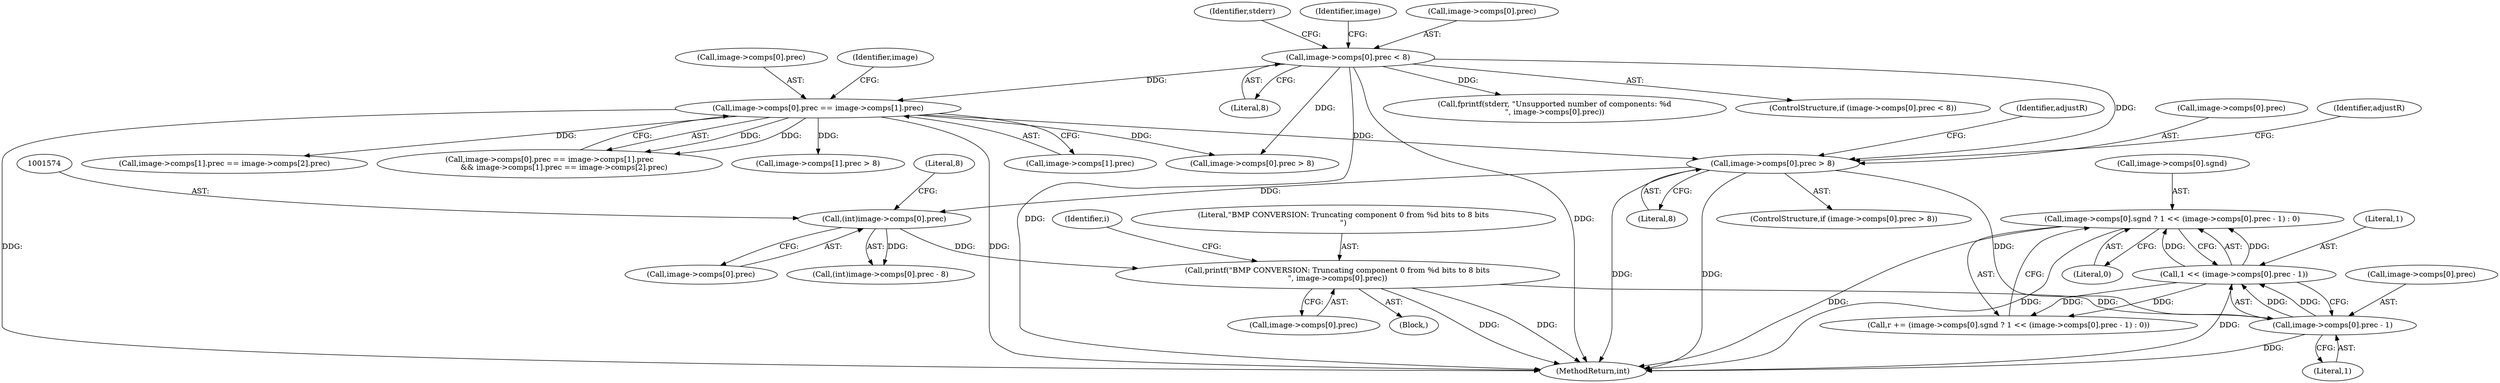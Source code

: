 digraph "0_openjpeg_15f081c89650dccee4aa4ae66f614c3fdb268767_3@array" {
"1001654" [label="(Call,image->comps[0].sgnd ? 1 << (image->comps[0].prec - 1) : 0)"];
"1001662" [label="(Call,1 << (image->comps[0].prec - 1))"];
"1001664" [label="(Call,image->comps[0].prec - 1)"];
"1001560" [label="(Call,image->comps[0].prec > 8)"];
"1000129" [label="(Call,image->comps[0].prec < 8)"];
"1000223" [label="(Call,image->comps[0].prec == image->comps[1].prec)"];
"1001583" [label="(Call,printf(\"BMP CONVERSION: Truncating component 0 from %d bits to 8 bits\n\", image->comps[0].prec))"];
"1001573" [label="(Call,(int)image->comps[0].prec)"];
"1001585" [label="(Call,image->comps[0].prec)"];
"1001584" [label="(Literal,\"BMP CONVERSION: Truncating component 0 from %d bits to 8 bits\n\")"];
"1001568" [label="(Literal,8)"];
"1001575" [label="(Call,image->comps[0].prec)"];
"1001582" [label="(Literal,8)"];
"1000137" [label="(Literal,8)"];
"1000744" [label="(Call,image->comps[1].prec > 8)"];
"1000224" [label="(Call,image->comps[0].prec)"];
"1001561" [label="(Call,image->comps[0].prec)"];
"1001654" [label="(Call,image->comps[0].sgnd ? 1 << (image->comps[0].prec - 1) : 0)"];
"1001571" [label="(Identifier,adjustR)"];
"1001743" [label="(MethodReturn,int)"];
"1001672" [label="(Literal,1)"];
"1001594" [label="(Identifier,adjustR)"];
"1000707" [label="(Call,image->comps[0].prec > 8)"];
"1001652" [label="(Call,r += (image->comps[0].sgnd ? 1 << (image->comps[0].prec - 1) : 0))"];
"1001664" [label="(Call,image->comps[0].prec - 1)"];
"1001559" [label="(ControlStructure,if (image->comps[0].prec > 8))"];
"1001572" [label="(Call,(int)image->comps[0].prec - 8)"];
"1001573" [label="(Call,(int)image->comps[0].prec)"];
"1000231" [label="(Call,image->comps[1].prec)"];
"1001583" [label="(Call,printf(\"BMP CONVERSION: Truncating component 0 from %d bits to 8 bits\n\", image->comps[0].prec))"];
"1001598" [label="(Identifier,i)"];
"1000238" [label="(Call,image->comps[1].prec == image->comps[2].prec)"];
"1001560" [label="(Call,image->comps[0].prec > 8)"];
"1000140" [label="(Identifier,stderr)"];
"1001662" [label="(Call,1 << (image->comps[0].prec - 1))"];
"1000222" [label="(Call,image->comps[0].prec == image->comps[1].prec\n            && image->comps[1].prec == image->comps[2].prec)"];
"1000139" [label="(Call,fprintf(stderr, \"Unsupported number of components: %d\n\", image->comps[0].prec))"];
"1000242" [label="(Identifier,image)"];
"1000129" [label="(Call,image->comps[0].prec < 8)"];
"1000223" [label="(Call,image->comps[0].prec == image->comps[1].prec)"];
"1000155" [label="(Identifier,image)"];
"1001673" [label="(Literal,0)"];
"1001569" [label="(Block,)"];
"1001665" [label="(Call,image->comps[0].prec)"];
"1001663" [label="(Literal,1)"];
"1001655" [label="(Call,image->comps[0].sgnd)"];
"1000130" [label="(Call,image->comps[0].prec)"];
"1000128" [label="(ControlStructure,if (image->comps[0].prec < 8))"];
"1001654" -> "1001652"  [label="AST: "];
"1001654" -> "1001662"  [label="CFG: "];
"1001654" -> "1001673"  [label="CFG: "];
"1001655" -> "1001654"  [label="AST: "];
"1001662" -> "1001654"  [label="AST: "];
"1001673" -> "1001654"  [label="AST: "];
"1001652" -> "1001654"  [label="CFG: "];
"1001654" -> "1001743"  [label="DDG: "];
"1001654" -> "1001743"  [label="DDG: "];
"1001662" -> "1001654"  [label="DDG: "];
"1001662" -> "1001654"  [label="DDG: "];
"1001662" -> "1001664"  [label="CFG: "];
"1001663" -> "1001662"  [label="AST: "];
"1001664" -> "1001662"  [label="AST: "];
"1001662" -> "1001743"  [label="DDG: "];
"1001662" -> "1001652"  [label="DDG: "];
"1001662" -> "1001652"  [label="DDG: "];
"1001664" -> "1001662"  [label="DDG: "];
"1001664" -> "1001662"  [label="DDG: "];
"1001664" -> "1001672"  [label="CFG: "];
"1001665" -> "1001664"  [label="AST: "];
"1001672" -> "1001664"  [label="AST: "];
"1001664" -> "1001743"  [label="DDG: "];
"1001560" -> "1001664"  [label="DDG: "];
"1001583" -> "1001664"  [label="DDG: "];
"1001560" -> "1001559"  [label="AST: "];
"1001560" -> "1001568"  [label="CFG: "];
"1001561" -> "1001560"  [label="AST: "];
"1001568" -> "1001560"  [label="AST: "];
"1001571" -> "1001560"  [label="CFG: "];
"1001594" -> "1001560"  [label="CFG: "];
"1001560" -> "1001743"  [label="DDG: "];
"1001560" -> "1001743"  [label="DDG: "];
"1000129" -> "1001560"  [label="DDG: "];
"1000223" -> "1001560"  [label="DDG: "];
"1001560" -> "1001573"  [label="DDG: "];
"1000129" -> "1000128"  [label="AST: "];
"1000129" -> "1000137"  [label="CFG: "];
"1000130" -> "1000129"  [label="AST: "];
"1000137" -> "1000129"  [label="AST: "];
"1000140" -> "1000129"  [label="CFG: "];
"1000155" -> "1000129"  [label="CFG: "];
"1000129" -> "1001743"  [label="DDG: "];
"1000129" -> "1001743"  [label="DDG: "];
"1000129" -> "1000139"  [label="DDG: "];
"1000129" -> "1000223"  [label="DDG: "];
"1000129" -> "1000707"  [label="DDG: "];
"1000223" -> "1000222"  [label="AST: "];
"1000223" -> "1000231"  [label="CFG: "];
"1000224" -> "1000223"  [label="AST: "];
"1000231" -> "1000223"  [label="AST: "];
"1000242" -> "1000223"  [label="CFG: "];
"1000222" -> "1000223"  [label="CFG: "];
"1000223" -> "1001743"  [label="DDG: "];
"1000223" -> "1001743"  [label="DDG: "];
"1000223" -> "1000222"  [label="DDG: "];
"1000223" -> "1000222"  [label="DDG: "];
"1000223" -> "1000238"  [label="DDG: "];
"1000223" -> "1000707"  [label="DDG: "];
"1000223" -> "1000744"  [label="DDG: "];
"1001583" -> "1001569"  [label="AST: "];
"1001583" -> "1001585"  [label="CFG: "];
"1001584" -> "1001583"  [label="AST: "];
"1001585" -> "1001583"  [label="AST: "];
"1001598" -> "1001583"  [label="CFG: "];
"1001583" -> "1001743"  [label="DDG: "];
"1001583" -> "1001743"  [label="DDG: "];
"1001573" -> "1001583"  [label="DDG: "];
"1001573" -> "1001572"  [label="AST: "];
"1001573" -> "1001575"  [label="CFG: "];
"1001574" -> "1001573"  [label="AST: "];
"1001575" -> "1001573"  [label="AST: "];
"1001582" -> "1001573"  [label="CFG: "];
"1001573" -> "1001572"  [label="DDG: "];
}
